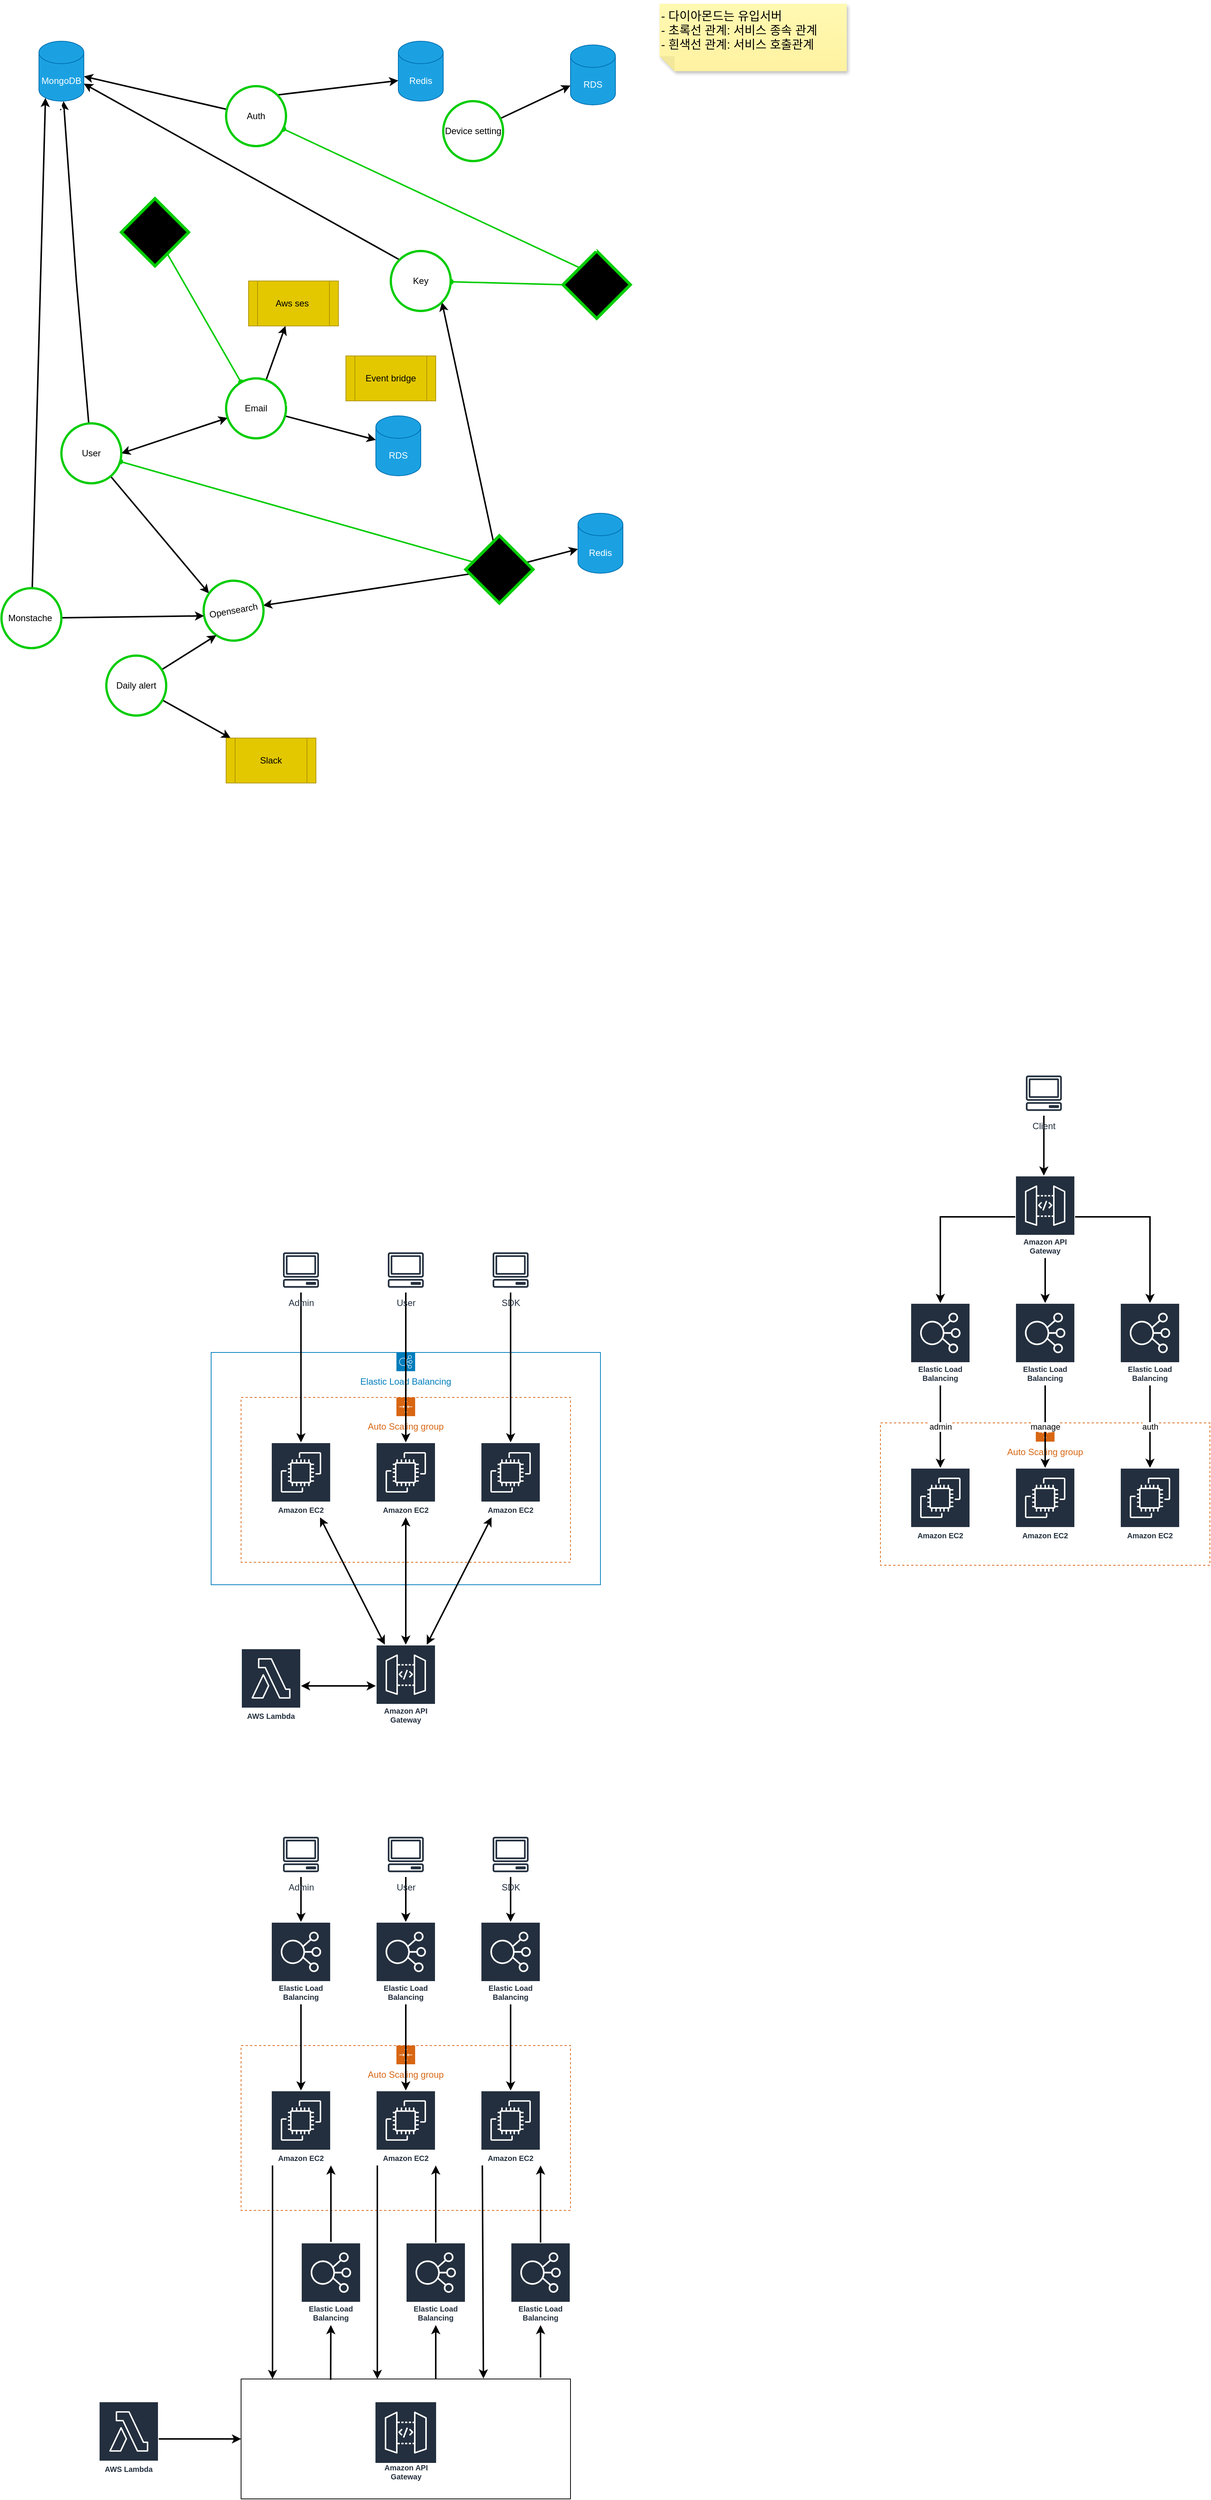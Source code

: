 <mxfile version="16.4.5" type="github">
  <diagram id="fEmHT7kOdsoCuKjdsANc" name="Page-1">
    <mxGraphModel dx="2246" dy="1491" grid="1" gridSize="10" guides="1" tooltips="1" connect="1" arrows="1" fold="1" page="1" pageScale="1" pageWidth="1654" pageHeight="1169" math="0" shadow="0">
      <root>
        <mxCell id="0" />
        <mxCell id="1" parent="0" />
        <mxCell id="HrXDNsSSmPqCC7vMRJJ6-109" value="" style="rounded=0;whiteSpace=wrap;html=1;fillColor=none;" vertex="1" parent="1">
          <mxGeometry x="360" y="3170" width="440" height="160" as="geometry" />
        </mxCell>
        <mxCell id="HrXDNsSSmPqCC7vMRJJ6-56" value="Elastic Load Balancing" style="sketch=0;outlineConnect=0;gradientColor=none;html=1;whiteSpace=wrap;fontSize=12;fontStyle=0;shape=mxgraph.aws4.groupCenter;grIcon=mxgraph.aws4.group_elastic_load_balancing;grStroke=1;strokeColor=#007DBC;fillColor=none;verticalAlign=top;align=center;fontColor=#007DBC;dashed=0;spacingTop=25;" vertex="1" parent="1">
          <mxGeometry x="320" y="1800" width="520" height="310" as="geometry" />
        </mxCell>
        <mxCell id="HrXDNsSSmPqCC7vMRJJ6-16" value="Auto Scaling group" style="points=[[0,0],[0.25,0],[0.5,0],[0.75,0],[1,0],[1,0.25],[1,0.5],[1,0.75],[1,1],[0.75,1],[0.5,1],[0.25,1],[0,1],[0,0.75],[0,0.5],[0,0.25]];outlineConnect=0;gradientColor=none;html=1;whiteSpace=wrap;fontSize=12;fontStyle=0;container=1;pointerEvents=0;collapsible=0;recursiveResize=0;shape=mxgraph.aws4.groupCenter;grIcon=mxgraph.aws4.group_auto_scaling_group;grStroke=1;strokeColor=#D86613;fillColor=none;verticalAlign=top;align=center;fontColor=#D86613;dashed=1;spacingTop=25;" vertex="1" parent="1">
          <mxGeometry x="360" y="1860" width="440" height="220" as="geometry" />
        </mxCell>
        <mxCell id="HrXDNsSSmPqCC7vMRJJ6-15" value="Amazon EC2" style="sketch=0;outlineConnect=0;fontColor=#232F3E;gradientColor=none;strokeColor=#ffffff;fillColor=#232F3E;dashed=0;verticalLabelPosition=middle;verticalAlign=bottom;align=center;html=1;whiteSpace=wrap;fontSize=10;fontStyle=1;spacing=3;shape=mxgraph.aws4.productIcon;prIcon=mxgraph.aws4.ec2;" vertex="1" parent="HrXDNsSSmPqCC7vMRJJ6-16">
          <mxGeometry x="40" y="60" width="80" height="100" as="geometry" />
        </mxCell>
        <mxCell id="HrXDNsSSmPqCC7vMRJJ6-18" value="Amazon EC2" style="sketch=0;outlineConnect=0;fontColor=#232F3E;gradientColor=none;strokeColor=#ffffff;fillColor=#232F3E;dashed=0;verticalLabelPosition=middle;verticalAlign=bottom;align=center;html=1;whiteSpace=wrap;fontSize=10;fontStyle=1;spacing=3;shape=mxgraph.aws4.productIcon;prIcon=mxgraph.aws4.ec2;" vertex="1" parent="HrXDNsSSmPqCC7vMRJJ6-16">
          <mxGeometry x="180" y="60" width="80" height="100" as="geometry" />
        </mxCell>
        <mxCell id="HrXDNsSSmPqCC7vMRJJ6-19" value="Amazon EC2" style="sketch=0;outlineConnect=0;fontColor=#232F3E;gradientColor=none;strokeColor=#ffffff;fillColor=#232F3E;dashed=0;verticalLabelPosition=middle;verticalAlign=bottom;align=center;html=1;whiteSpace=wrap;fontSize=10;fontStyle=1;spacing=3;shape=mxgraph.aws4.productIcon;prIcon=mxgraph.aws4.ec2;" vertex="1" parent="HrXDNsSSmPqCC7vMRJJ6-16">
          <mxGeometry x="320" y="60" width="80" height="100" as="geometry" />
        </mxCell>
        <mxCell id="My-nLLBE2OA9j9z7y-mx-7" value="" style="rounded=0;orthogonalLoop=1;jettySize=auto;html=1;strokeWidth=2;fillColor=#e51400;strokeColor=#00CC00;endArrow=oval;endFill=1;" parent="1" source="My-nLLBE2OA9j9z7y-mx-1" target="My-nLLBE2OA9j9z7y-mx-4" edge="1">
          <mxGeometry relative="1" as="geometry" />
        </mxCell>
        <mxCell id="My-nLLBE2OA9j9z7y-mx-24" style="rounded=0;orthogonalLoop=1;jettySize=auto;html=1;entryX=0.5;entryY=1;entryDx=0;entryDy=0;strokeWidth=2;strokeColor=#FFFFFF;endArrow=classic;endFill=1;" parent="1" source="My-nLLBE2OA9j9z7y-mx-1" target="My-nLLBE2OA9j9z7y-mx-10" edge="1">
          <mxGeometry relative="1" as="geometry" />
        </mxCell>
        <mxCell id="BwwPgPFtUyIt0dPUlxsC-3" style="edgeStyle=none;orthogonalLoop=1;jettySize=auto;html=1;entryX=1;entryY=0;entryDx=0;entryDy=0;startArrow=none;startFill=0;elbow=vertical;strokeWidth=2;endArrow=classic;endFill=1;strokeColor=#FFFFFF;" parent="1" source="My-nLLBE2OA9j9z7y-mx-1" target="My-nLLBE2OA9j9z7y-mx-8" edge="1">
          <mxGeometry relative="1" as="geometry" />
        </mxCell>
        <mxCell id="My-nLLBE2OA9j9z7y-mx-1" value="Admin" style="rhombus;whiteSpace=wrap;html=1;strokeColor=#00CC00;strokeWidth=4;gradientColor=none;fillColor=#000000;aspect=fixed;" parent="1" vertex="1">
          <mxGeometry x="200" y="260" width="90" height="90" as="geometry" />
        </mxCell>
        <mxCell id="My-nLLBE2OA9j9z7y-mx-9" value="" style="rounded=0;orthogonalLoop=1;jettySize=auto;html=1;strokeWidth=2;strokeColor=#00CC00;endArrow=oval;endFill=1;" parent="1" source="My-nLLBE2OA9j9z7y-mx-2" target="My-nLLBE2OA9j9z7y-mx-8" edge="1">
          <mxGeometry relative="1" as="geometry" />
        </mxCell>
        <mxCell id="My-nLLBE2OA9j9z7y-mx-26" style="edgeStyle=none;orthogonalLoop=1;jettySize=auto;html=1;entryX=1;entryY=0;entryDx=0;entryDy=0;startArrow=none;startFill=0;elbow=vertical;strokeWidth=2;" parent="1" source="My-nLLBE2OA9j9z7y-mx-2" target="My-nLLBE2OA9j9z7y-mx-10" edge="1">
          <mxGeometry relative="1" as="geometry" />
        </mxCell>
        <mxCell id="My-nLLBE2OA9j9z7y-mx-27" style="edgeStyle=none;orthogonalLoop=1;jettySize=auto;html=1;entryX=1;entryY=0.5;entryDx=0;entryDy=0;startArrow=none;startFill=0;elbow=vertical;strokeWidth=2;" parent="1" source="My-nLLBE2OA9j9z7y-mx-2" target="My-nLLBE2OA9j9z7y-mx-20" edge="1">
          <mxGeometry relative="1" as="geometry" />
        </mxCell>
        <mxCell id="My-nLLBE2OA9j9z7y-mx-30" value="" style="edgeStyle=none;orthogonalLoop=1;jettySize=auto;html=1;startArrow=none;startFill=0;elbow=vertical;strokeColor=#000000;strokeWidth=2;" parent="1" source="My-nLLBE2OA9j9z7y-mx-2" target="My-nLLBE2OA9j9z7y-mx-29" edge="1">
          <mxGeometry relative="1" as="geometry" />
        </mxCell>
        <mxCell id="RpnBOwdHUaDScRDf1t51-14" style="edgeStyle=none;shape=connector;curved=1;rounded=0;orthogonalLoop=1;jettySize=auto;html=1;entryX=1;entryY=1;entryDx=0;entryDy=0;labelBackgroundColor=default;fontFamily=Helvetica;fontSize=11;fontColor=#000000;endArrow=classic;endFill=1;startSize=14;endSize=6;sourcePerimeterSpacing=8;targetPerimeterSpacing=8;strokeColor=#FFFFFF;strokeWidth=2;exitX=0;exitY=0;exitDx=0;exitDy=0;" parent="1" source="My-nLLBE2OA9j9z7y-mx-2" target="My-nLLBE2OA9j9z7y-mx-4" edge="1">
          <mxGeometry relative="1" as="geometry" />
        </mxCell>
        <mxCell id="My-nLLBE2OA9j9z7y-mx-2" value="Manage" style="rhombus;whiteSpace=wrap;html=1;strokeColor=#00CC00;strokeWidth=4;fillColor=#000000;aspect=fixed;" parent="1" vertex="1">
          <mxGeometry x="660" y="710" width="90" height="90" as="geometry" />
        </mxCell>
        <mxCell id="My-nLLBE2OA9j9z7y-mx-17" value="" style="rounded=0;orthogonalLoop=1;jettySize=auto;html=1;exitX=1;exitY=0.5;exitDx=0;exitDy=0;strokeWidth=2;fillColor=#e51400;strokeColor=#00CC00;endArrow=oval;endFill=1;" parent="1" source="My-nLLBE2OA9j9z7y-mx-3" target="My-nLLBE2OA9j9z7y-mx-10" edge="1">
          <mxGeometry relative="1" as="geometry" />
        </mxCell>
        <mxCell id="My-nLLBE2OA9j9z7y-mx-18" value="" style="rounded=0;orthogonalLoop=1;jettySize=auto;html=1;exitX=1;exitY=1;exitDx=0;exitDy=0;strokeWidth=2;fillColor=#e51400;strokeColor=#00CC00;endArrow=oval;endFill=1;" parent="1" source="My-nLLBE2OA9j9z7y-mx-3" target="My-nLLBE2OA9j9z7y-mx-11" edge="1">
          <mxGeometry relative="1" as="geometry" />
        </mxCell>
        <mxCell id="My-nLLBE2OA9j9z7y-mx-3" value="Auth" style="rhombus;whiteSpace=wrap;html=1;direction=west;rotation=0;strokeColor=#00CC00;strokeWidth=4;fillColor=#000000;" parent="1" vertex="1">
          <mxGeometry x="790" y="330" width="90" height="90" as="geometry" />
        </mxCell>
        <mxCell id="My-nLLBE2OA9j9z7y-mx-6" value="" style="rounded=0;orthogonalLoop=1;jettySize=auto;html=1;strokeWidth=2;" parent="1" source="My-nLLBE2OA9j9z7y-mx-4" target="My-nLLBE2OA9j9z7y-mx-5" edge="1">
          <mxGeometry relative="1" as="geometry" />
        </mxCell>
        <mxCell id="My-nLLBE2OA9j9z7y-mx-25" style="rounded=0;orthogonalLoop=1;jettySize=auto;html=1;entryX=1;entryY=0.5;entryDx=0;entryDy=0;startArrow=classic;startFill=1;strokeWidth=2;" parent="1" source="My-nLLBE2OA9j9z7y-mx-4" target="My-nLLBE2OA9j9z7y-mx-8" edge="1">
          <mxGeometry relative="1" as="geometry" />
        </mxCell>
        <mxCell id="My-nLLBE2OA9j9z7y-mx-39" value="" style="edgeStyle=none;orthogonalLoop=1;jettySize=auto;html=1;startArrow=none;startFill=0;elbow=vertical;strokeWidth=2;" parent="1" source="My-nLLBE2OA9j9z7y-mx-4" target="My-nLLBE2OA9j9z7y-mx-38" edge="1">
          <mxGeometry relative="1" as="geometry" />
        </mxCell>
        <mxCell id="My-nLLBE2OA9j9z7y-mx-4" value="Email" style="ellipse;whiteSpace=wrap;html=1;aspect=fixed;strokeColor=#00CC00;strokeWidth=3;" parent="1" vertex="1">
          <mxGeometry x="340" y="500" width="80" height="80" as="geometry" />
        </mxCell>
        <mxCell id="My-nLLBE2OA9j9z7y-mx-5" value="RDS" style="shape=cylinder3;whiteSpace=wrap;html=1;boundedLbl=1;backgroundOutline=1;size=15;fillColor=#1ba1e2;strokeColor=#006EAF;fontColor=#ffffff;" parent="1" vertex="1">
          <mxGeometry x="540" y="550" width="60" height="80" as="geometry" />
        </mxCell>
        <mxCell id="My-nLLBE2OA9j9z7y-mx-13" value="" style="rounded=0;orthogonalLoop=1;jettySize=auto;html=1;strokeWidth=2;" parent="1" source="My-nLLBE2OA9j9z7y-mx-8" target="My-nLLBE2OA9j9z7y-mx-12" edge="1">
          <mxGeometry relative="1" as="geometry">
            <Array as="points">
              <mxPoint x="140" y="370" />
            </Array>
          </mxGeometry>
        </mxCell>
        <mxCell id="BwwPgPFtUyIt0dPUlxsC-2" style="edgeStyle=none;orthogonalLoop=1;jettySize=auto;html=1;entryX=0;entryY=0;entryDx=0;entryDy=0;startArrow=none;startFill=0;elbow=vertical;strokeWidth=2;" parent="1" source="My-nLLBE2OA9j9z7y-mx-8" target="My-nLLBE2OA9j9z7y-mx-20" edge="1">
          <mxGeometry relative="1" as="geometry">
            <Array as="points" />
          </mxGeometry>
        </mxCell>
        <mxCell id="My-nLLBE2OA9j9z7y-mx-8" value="User" style="ellipse;whiteSpace=wrap;html=1;aspect=fixed;strokeColor=#00CC00;strokeWidth=3;" parent="1" vertex="1">
          <mxGeometry x="120" y="560" width="80" height="80" as="geometry" />
        </mxCell>
        <mxCell id="My-nLLBE2OA9j9z7y-mx-19" value="" style="rounded=0;orthogonalLoop=1;jettySize=auto;html=1;exitX=0;exitY=1;exitDx=0;exitDy=0;strokeWidth=2;" parent="1" source="My-nLLBE2OA9j9z7y-mx-10" target="My-nLLBE2OA9j9z7y-mx-12" edge="1">
          <mxGeometry relative="1" as="geometry" />
        </mxCell>
        <mxCell id="My-nLLBE2OA9j9z7y-mx-10" value="Key" style="ellipse;whiteSpace=wrap;html=1;aspect=fixed;direction=south;strokeColor=#00CC00;strokeWidth=3;" parent="1" vertex="1">
          <mxGeometry x="560" y="330" width="80" height="80" as="geometry" />
        </mxCell>
        <mxCell id="My-nLLBE2OA9j9z7y-mx-15" value="" style="rounded=0;orthogonalLoop=1;jettySize=auto;html=1;strokeWidth=2;" parent="1" source="My-nLLBE2OA9j9z7y-mx-11" target="My-nLLBE2OA9j9z7y-mx-12" edge="1">
          <mxGeometry relative="1" as="geometry" />
        </mxCell>
        <mxCell id="My-nLLBE2OA9j9z7y-mx-49" value="" style="edgeStyle=none;orthogonalLoop=1;jettySize=auto;html=1;startArrow=none;startFill=0;elbow=vertical;strokeWidth=2;exitX=0.5;exitY=1;exitDx=0;exitDy=0;fillColor=#cdeb8b;strokeColor=#FFFFFF;endArrow=classic;endFill=1;" parent="1" source="My-nLLBE2OA9j9z7y-mx-3" target="My-nLLBE2OA9j9z7y-mx-48" edge="1">
          <mxGeometry relative="1" as="geometry" />
        </mxCell>
        <mxCell id="RpnBOwdHUaDScRDf1t51-8" value="" style="edgeStyle=none;curved=1;rounded=0;orthogonalLoop=1;jettySize=auto;html=1;fontColor=#000000;endArrow=classic;startSize=14;endSize=6;sourcePerimeterSpacing=8;targetPerimeterSpacing=8;strokeWidth=2;entryX=0;entryY=0;entryDx=0;entryDy=52.5;entryPerimeter=0;endFill=1;exitX=1;exitY=0;exitDx=0;exitDy=0;" parent="1" source="My-nLLBE2OA9j9z7y-mx-11" target="My-nLLBE2OA9j9z7y-mx-28" edge="1">
          <mxGeometry relative="1" as="geometry">
            <mxPoint x="480" y="140" as="sourcePoint" />
          </mxGeometry>
        </mxCell>
        <mxCell id="My-nLLBE2OA9j9z7y-mx-11" value="Auth" style="ellipse;whiteSpace=wrap;html=1;aspect=fixed;strokeColor=#00CC00;strokeWidth=3;" parent="1" vertex="1">
          <mxGeometry x="340" y="110" width="80" height="80" as="geometry" />
        </mxCell>
        <mxCell id="My-nLLBE2OA9j9z7y-mx-42" value="" style="edgeStyle=none;orthogonalLoop=1;jettySize=auto;html=1;startArrow=none;startFill=0;elbow=vertical;strokeWidth=2;fillColor=#1ba1e2;strokeColor=#FFFFFF;" parent="1" source="My-nLLBE2OA9j9z7y-mx-41" target="My-nLLBE2OA9j9z7y-mx-12" edge="1">
          <mxGeometry relative="1" as="geometry" />
        </mxCell>
        <mxCell id="My-nLLBE2OA9j9z7y-mx-12" value="MongoDB" style="shape=cylinder3;whiteSpace=wrap;html=1;boundedLbl=1;backgroundOutline=1;size=15;fillColor=#1ba1e2;strokeColor=#006EAF;fontColor=#ffffff;" parent="1" vertex="1">
          <mxGeometry x="90" y="50" width="60" height="80" as="geometry" />
        </mxCell>
        <mxCell id="My-nLLBE2OA9j9z7y-mx-20" value="Opensearch" style="ellipse;whiteSpace=wrap;html=1;aspect=fixed;rotation=-10;strokeColor=#00CC00;strokeWidth=3;" parent="1" vertex="1">
          <mxGeometry x="310" y="770" width="80" height="80" as="geometry" />
        </mxCell>
        <mxCell id="My-nLLBE2OA9j9z7y-mx-28" value="Redis" style="shape=cylinder3;whiteSpace=wrap;html=1;boundedLbl=1;backgroundOutline=1;size=15;direction=east;fillColor=#1ba1e2;strokeColor=#006EAF;fontColor=#ffffff;" parent="1" vertex="1">
          <mxGeometry x="570" y="50" width="60" height="80" as="geometry" />
        </mxCell>
        <mxCell id="My-nLLBE2OA9j9z7y-mx-29" value="Redis" style="shape=cylinder3;whiteSpace=wrap;html=1;boundedLbl=1;backgroundOutline=1;size=15;fillColor=#1ba1e2;strokeColor=#006EAF;fontColor=#ffffff;" parent="1" vertex="1">
          <mxGeometry x="810" y="680" width="60" height="80" as="geometry" />
        </mxCell>
        <mxCell id="My-nLLBE2OA9j9z7y-mx-38" value="Aws ses&amp;nbsp;" style="shape=process;whiteSpace=wrap;html=1;backgroundOutline=1;fillColor=#e3c800;fontColor=#000000;strokeColor=#B09500;" parent="1" vertex="1">
          <mxGeometry x="370" y="370" width="120" height="60" as="geometry" />
        </mxCell>
        <mxCell id="My-nLLBE2OA9j9z7y-mx-43" value="" style="edgeStyle=none;orthogonalLoop=1;jettySize=auto;html=1;startArrow=none;startFill=0;elbow=vertical;entryX=0;entryY=0.5;entryDx=0;entryDy=0;endSize=6;strokeWidth=2;fillColor=#1ba1e2;strokeColor=#FFFFFF;" parent="1" source="My-nLLBE2OA9j9z7y-mx-41" target="My-nLLBE2OA9j9z7y-mx-20" edge="1">
          <mxGeometry relative="1" as="geometry" />
        </mxCell>
        <mxCell id="HrXDNsSSmPqCC7vMRJJ6-1" style="rounded=0;orthogonalLoop=1;jettySize=auto;html=1;strokeWidth=2;entryX=0.145;entryY=1;entryDx=0;entryDy=-4.35;entryPerimeter=0;strokeColor=default;" edge="1" parent="1" source="My-nLLBE2OA9j9z7y-mx-41" target="My-nLLBE2OA9j9z7y-mx-12">
          <mxGeometry relative="1" as="geometry">
            <mxPoint x="60" y="290" as="targetPoint" />
          </mxGeometry>
        </mxCell>
        <mxCell id="HrXDNsSSmPqCC7vMRJJ6-2" value="" style="edgeStyle=none;rounded=0;orthogonalLoop=1;jettySize=auto;html=1;strokeColor=default;strokeWidth=2;entryX=0;entryY=0.5;entryDx=0;entryDy=0;" edge="1" parent="1" source="My-nLLBE2OA9j9z7y-mx-41" target="My-nLLBE2OA9j9z7y-mx-20">
          <mxGeometry relative="1" as="geometry" />
        </mxCell>
        <mxCell id="My-nLLBE2OA9j9z7y-mx-41" value="Monstache&amp;nbsp;" style="ellipse;whiteSpace=wrap;html=1;aspect=fixed;strokeWidth=3;strokeColor=#00CC00;" parent="1" vertex="1">
          <mxGeometry x="40" y="780" width="80" height="80" as="geometry" />
        </mxCell>
        <mxCell id="My-nLLBE2OA9j9z7y-mx-45" style="edgeStyle=none;orthogonalLoop=1;jettySize=auto;html=1;entryX=0;entryY=1;entryDx=0;entryDy=0;startArrow=none;startFill=0;elbow=vertical;strokeWidth=2;" parent="1" source="My-nLLBE2OA9j9z7y-mx-44" target="My-nLLBE2OA9j9z7y-mx-20" edge="1">
          <mxGeometry relative="1" as="geometry" />
        </mxCell>
        <mxCell id="My-nLLBE2OA9j9z7y-mx-47" value="" style="edgeStyle=none;orthogonalLoop=1;jettySize=auto;html=1;startArrow=none;startFill=0;elbow=vertical;strokeWidth=2;" parent="1" source="My-nLLBE2OA9j9z7y-mx-44" target="My-nLLBE2OA9j9z7y-mx-46" edge="1">
          <mxGeometry relative="1" as="geometry" />
        </mxCell>
        <mxCell id="My-nLLBE2OA9j9z7y-mx-44" value="Daily alert" style="ellipse;whiteSpace=wrap;html=1;aspect=fixed;strokeColor=#00CC00;strokeWidth=3;" parent="1" vertex="1">
          <mxGeometry x="180" y="870" width="80" height="80" as="geometry" />
        </mxCell>
        <mxCell id="My-nLLBE2OA9j9z7y-mx-46" value="Slack" style="shape=process;whiteSpace=wrap;html=1;backgroundOutline=1;fillColor=#e3c800;fontColor=#000000;strokeColor=#B09500;" parent="1" vertex="1">
          <mxGeometry x="340" y="980" width="120" height="60" as="geometry" />
        </mxCell>
        <mxCell id="My-nLLBE2OA9j9z7y-mx-51" value="" style="edgeStyle=none;orthogonalLoop=1;jettySize=auto;html=1;startArrow=none;startFill=0;elbow=vertical;strokeWidth=2;" parent="1" source="My-nLLBE2OA9j9z7y-mx-48" target="My-nLLBE2OA9j9z7y-mx-50" edge="1">
          <mxGeometry relative="1" as="geometry" />
        </mxCell>
        <mxCell id="My-nLLBE2OA9j9z7y-mx-48" value="Device setting" style="ellipse;whiteSpace=wrap;html=1;aspect=fixed;strokeColor=#00CC00;strokeWidth=3;" parent="1" vertex="1">
          <mxGeometry x="630" y="130" width="80" height="80" as="geometry" />
        </mxCell>
        <mxCell id="My-nLLBE2OA9j9z7y-mx-50" value="RDS" style="shape=cylinder3;whiteSpace=wrap;html=1;boundedLbl=1;backgroundOutline=1;size=15;fillColor=#1ba1e2;strokeColor=#006EAF;fontColor=#ffffff;" parent="1" vertex="1">
          <mxGeometry x="800" y="55" width="60" height="80" as="geometry" />
        </mxCell>
        <mxCell id="RpnBOwdHUaDScRDf1t51-12" value="" style="edgeStyle=none;curved=1;rounded=0;orthogonalLoop=1;jettySize=auto;html=1;fontColor=#000000;endArrow=classic;endFill=1;startSize=14;endSize=6;sourcePerimeterSpacing=8;targetPerimeterSpacing=8;strokeColor=#FFFFFF;strokeWidth=2;exitX=0;exitY=0.5;exitDx=0;exitDy=0;exitPerimeter=0;" parent="1" source="RpnBOwdHUaDScRDf1t51-10" edge="1">
          <mxGeometry relative="1" as="geometry">
            <mxPoint x="420" y="536" as="targetPoint" />
          </mxGeometry>
        </mxCell>
        <mxCell id="RpnBOwdHUaDScRDf1t51-10" value="Event bridge" style="shape=process;whiteSpace=wrap;html=1;backgroundOutline=1;fillColor=#e3c800;strokeColor=#B09500;fontColor=#000000;" parent="1" vertex="1">
          <mxGeometry x="500" y="470" width="120" height="60" as="geometry" />
        </mxCell>
        <mxCell id="RpnBOwdHUaDScRDf1t51-16" value="- 다이아몬드는 유입서버&lt;br&gt;- 초록선 관계: 서비스 종속 관계&lt;br&gt;- 흰색선 관계: 서비스 호출관계" style="shape=note;whiteSpace=wrap;html=1;backgroundOutline=1;fontColor=#000000;darkOpacity=0.05;fillColor=#FFF9B2;strokeColor=none;fillStyle=solid;direction=west;gradientDirection=north;gradientColor=#FFF2A1;shadow=1;size=20;pointerEvents=1;hachureGap=4;fontFamily=Helvetica;fontSize=16;align=left;verticalAlign=top;" parent="1" vertex="1">
          <mxGeometry x="919" width="250" height="90" as="geometry" />
        </mxCell>
        <mxCell id="HrXDNsSSmPqCC7vMRJJ6-46" value="" style="rounded=0;orthogonalLoop=1;jettySize=auto;html=1;strokeColor=#000000;strokeWidth=2;" edge="1" parent="1" source="HrXDNsSSmPqCC7vMRJJ6-5" target="HrXDNsSSmPqCC7vMRJJ6-18">
          <mxGeometry relative="1" as="geometry">
            <mxPoint x="580" y="1720" as="targetPoint" />
          </mxGeometry>
        </mxCell>
        <mxCell id="HrXDNsSSmPqCC7vMRJJ6-24" value="Auto Scaling group" style="points=[[0,0],[0.25,0],[0.5,0],[0.75,0],[1,0],[1,0.25],[1,0.5],[1,0.75],[1,1],[0.75,1],[0.5,1],[0.25,1],[0,1],[0,0.75],[0,0.5],[0,0.25]];outlineConnect=0;gradientColor=none;html=1;whiteSpace=wrap;fontSize=12;fontStyle=0;container=1;pointerEvents=0;collapsible=0;recursiveResize=0;shape=mxgraph.aws4.groupCenter;grIcon=mxgraph.aws4.group_auto_scaling_group;grStroke=1;strokeColor=#D86613;fillColor=none;verticalAlign=top;align=center;fontColor=#D86613;dashed=1;spacingTop=25;" vertex="1" parent="1">
          <mxGeometry x="1214" y="1894" width="440" height="190" as="geometry" />
        </mxCell>
        <mxCell id="HrXDNsSSmPqCC7vMRJJ6-25" value="Amazon EC2" style="sketch=0;outlineConnect=0;fontColor=#232F3E;gradientColor=none;strokeColor=#ffffff;fillColor=#232F3E;dashed=0;verticalLabelPosition=middle;verticalAlign=bottom;align=center;html=1;whiteSpace=wrap;fontSize=10;fontStyle=1;spacing=3;shape=mxgraph.aws4.productIcon;prIcon=mxgraph.aws4.ec2;" vertex="1" parent="HrXDNsSSmPqCC7vMRJJ6-24">
          <mxGeometry x="40" y="60" width="80" height="100" as="geometry" />
        </mxCell>
        <mxCell id="HrXDNsSSmPqCC7vMRJJ6-26" value="Amazon EC2" style="sketch=0;outlineConnect=0;fontColor=#232F3E;gradientColor=none;strokeColor=#ffffff;fillColor=#232F3E;dashed=0;verticalLabelPosition=middle;verticalAlign=bottom;align=center;html=1;whiteSpace=wrap;fontSize=10;fontStyle=1;spacing=3;shape=mxgraph.aws4.productIcon;prIcon=mxgraph.aws4.ec2;" vertex="1" parent="HrXDNsSSmPqCC7vMRJJ6-24">
          <mxGeometry x="180" y="60" width="80" height="100" as="geometry" />
        </mxCell>
        <mxCell id="HrXDNsSSmPqCC7vMRJJ6-27" value="Amazon EC2" style="sketch=0;outlineConnect=0;fontColor=#232F3E;gradientColor=none;strokeColor=#ffffff;fillColor=#232F3E;dashed=0;verticalLabelPosition=middle;verticalAlign=bottom;align=center;html=1;whiteSpace=wrap;fontSize=10;fontStyle=1;spacing=3;shape=mxgraph.aws4.productIcon;prIcon=mxgraph.aws4.ec2;" vertex="1" parent="HrXDNsSSmPqCC7vMRJJ6-24">
          <mxGeometry x="320" y="60" width="80" height="100" as="geometry" />
        </mxCell>
        <mxCell id="HrXDNsSSmPqCC7vMRJJ6-28" value="" style="edgeStyle=none;rounded=0;orthogonalLoop=1;jettySize=auto;html=1;strokeColor=#000000;strokeWidth=2;" edge="1" parent="1" source="HrXDNsSSmPqCC7vMRJJ6-29">
          <mxGeometry relative="1" as="geometry">
            <mxPoint x="1432.25" y="1564" as="targetPoint" />
          </mxGeometry>
        </mxCell>
        <mxCell id="HrXDNsSSmPqCC7vMRJJ6-29" value="Client" style="sketch=0;outlineConnect=0;fontColor=#232F3E;gradientColor=none;strokeColor=#232F3E;fillColor=#ffffff;dashed=0;verticalLabelPosition=bottom;verticalAlign=top;align=center;html=1;fontSize=12;fontStyle=0;aspect=fixed;shape=mxgraph.aws4.resourceIcon;resIcon=mxgraph.aws4.client;" vertex="1" parent="1">
          <mxGeometry x="1402.25" y="1424" width="60" height="60" as="geometry" />
        </mxCell>
        <mxCell id="HrXDNsSSmPqCC7vMRJJ6-30" value="" style="edgeStyle=none;rounded=0;orthogonalLoop=1;jettySize=auto;html=1;strokeColor=#000000;strokeWidth=2;" edge="1" parent="1" source="HrXDNsSSmPqCC7vMRJJ6-33" target="HrXDNsSSmPqCC7vMRJJ6-39">
          <mxGeometry relative="1" as="geometry" />
        </mxCell>
        <mxCell id="HrXDNsSSmPqCC7vMRJJ6-31" style="edgeStyle=orthogonalEdgeStyle;rounded=0;orthogonalLoop=1;jettySize=auto;html=1;strokeColor=#000000;strokeWidth=2;" edge="1" parent="1" source="HrXDNsSSmPqCC7vMRJJ6-33" target="HrXDNsSSmPqCC7vMRJJ6-37">
          <mxGeometry relative="1" as="geometry" />
        </mxCell>
        <mxCell id="HrXDNsSSmPqCC7vMRJJ6-32" style="edgeStyle=orthogonalEdgeStyle;rounded=0;orthogonalLoop=1;jettySize=auto;html=1;strokeColor=#000000;strokeWidth=2;" edge="1" parent="1" source="HrXDNsSSmPqCC7vMRJJ6-33" target="HrXDNsSSmPqCC7vMRJJ6-35">
          <mxGeometry relative="1" as="geometry" />
        </mxCell>
        <mxCell id="HrXDNsSSmPqCC7vMRJJ6-33" value="Amazon API Gateway" style="sketch=0;outlineConnect=0;fontColor=#232F3E;gradientColor=none;strokeColor=#ffffff;fillColor=#232F3E;dashed=0;verticalLabelPosition=middle;verticalAlign=bottom;align=center;html=1;whiteSpace=wrap;fontSize=10;fontStyle=1;spacing=3;shape=mxgraph.aws4.productIcon;prIcon=mxgraph.aws4.api_gateway;" vertex="1" parent="1">
          <mxGeometry x="1394" y="1564" width="80" height="110" as="geometry" />
        </mxCell>
        <mxCell id="HrXDNsSSmPqCC7vMRJJ6-34" value="admin" style="edgeStyle=orthogonalEdgeStyle;rounded=0;orthogonalLoop=1;jettySize=auto;html=1;strokeColor=#000000;strokeWidth=2;" edge="1" parent="1" source="HrXDNsSSmPqCC7vMRJJ6-35" target="HrXDNsSSmPqCC7vMRJJ6-25">
          <mxGeometry relative="1" as="geometry" />
        </mxCell>
        <mxCell id="HrXDNsSSmPqCC7vMRJJ6-35" value="Elastic Load Balancing" style="sketch=0;outlineConnect=0;fontColor=#232F3E;gradientColor=none;strokeColor=#ffffff;fillColor=#232F3E;dashed=0;verticalLabelPosition=middle;verticalAlign=bottom;align=center;html=1;whiteSpace=wrap;fontSize=10;fontStyle=1;spacing=3;shape=mxgraph.aws4.productIcon;prIcon=mxgraph.aws4.elastic_load_balancing;" vertex="1" parent="1">
          <mxGeometry x="1254" y="1734" width="80" height="110" as="geometry" />
        </mxCell>
        <mxCell id="HrXDNsSSmPqCC7vMRJJ6-36" value="auth" style="edgeStyle=orthogonalEdgeStyle;rounded=0;orthogonalLoop=1;jettySize=auto;html=1;strokeColor=#000000;strokeWidth=2;" edge="1" parent="1" source="HrXDNsSSmPqCC7vMRJJ6-37" target="HrXDNsSSmPqCC7vMRJJ6-27">
          <mxGeometry relative="1" as="geometry" />
        </mxCell>
        <mxCell id="HrXDNsSSmPqCC7vMRJJ6-37" value="Elastic Load Balancing" style="sketch=0;outlineConnect=0;fontColor=#232F3E;gradientColor=none;strokeColor=#ffffff;fillColor=#232F3E;dashed=0;verticalLabelPosition=middle;verticalAlign=bottom;align=center;html=1;whiteSpace=wrap;fontSize=10;fontStyle=1;spacing=3;shape=mxgraph.aws4.productIcon;prIcon=mxgraph.aws4.elastic_load_balancing;" vertex="1" parent="1">
          <mxGeometry x="1534" y="1734" width="80" height="110" as="geometry" />
        </mxCell>
        <mxCell id="HrXDNsSSmPqCC7vMRJJ6-38" value="manage" style="edgeStyle=orthogonalEdgeStyle;rounded=0;orthogonalLoop=1;jettySize=auto;html=1;strokeColor=#000000;strokeWidth=2;" edge="1" parent="1" source="HrXDNsSSmPqCC7vMRJJ6-39" target="HrXDNsSSmPqCC7vMRJJ6-26">
          <mxGeometry relative="1" as="geometry" />
        </mxCell>
        <mxCell id="HrXDNsSSmPqCC7vMRJJ6-39" value="Elastic Load Balancing" style="sketch=0;outlineConnect=0;fontColor=#232F3E;gradientColor=none;strokeColor=#ffffff;fillColor=#232F3E;dashed=0;verticalLabelPosition=middle;verticalAlign=bottom;align=center;html=1;whiteSpace=wrap;fontSize=10;fontStyle=1;spacing=3;shape=mxgraph.aws4.productIcon;prIcon=mxgraph.aws4.elastic_load_balancing;" vertex="1" parent="1">
          <mxGeometry x="1394" y="1734" width="80" height="110" as="geometry" />
        </mxCell>
        <mxCell id="HrXDNsSSmPqCC7vMRJJ6-59" style="edgeStyle=none;rounded=0;orthogonalLoop=1;jettySize=auto;html=1;startArrow=none;startFill=0;strokeColor=#000000;strokeWidth=2;" edge="1" parent="1" source="HrXDNsSSmPqCC7vMRJJ6-43" target="HrXDNsSSmPqCC7vMRJJ6-15">
          <mxGeometry relative="1" as="geometry" />
        </mxCell>
        <mxCell id="HrXDNsSSmPqCC7vMRJJ6-58" style="rounded=0;orthogonalLoop=1;jettySize=auto;html=1;startArrow=none;startFill=0;strokeColor=#000000;strokeWidth=2;" edge="1" parent="1" source="HrXDNsSSmPqCC7vMRJJ6-44" target="HrXDNsSSmPqCC7vMRJJ6-19">
          <mxGeometry relative="1" as="geometry">
            <mxPoint x="720" y="1760" as="targetPoint" />
          </mxGeometry>
        </mxCell>
        <mxCell id="HrXDNsSSmPqCC7vMRJJ6-48" value="Amazon API Gateway" style="sketch=0;outlineConnect=0;fontColor=#232F3E;gradientColor=none;strokeColor=#ffffff;fillColor=#232F3E;dashed=0;verticalLabelPosition=middle;verticalAlign=bottom;align=center;html=1;whiteSpace=wrap;fontSize=10;fontStyle=1;spacing=3;shape=mxgraph.aws4.productIcon;prIcon=mxgraph.aws4.api_gateway;" vertex="1" parent="1">
          <mxGeometry x="540" y="2190" width="80" height="110" as="geometry" />
        </mxCell>
        <mxCell id="HrXDNsSSmPqCC7vMRJJ6-93" value="" style="edgeStyle=none;rounded=0;orthogonalLoop=1;jettySize=auto;html=1;startArrow=classic;startFill=1;strokeColor=#000000;strokeWidth=2;" edge="1" parent="1" source="HrXDNsSSmPqCC7vMRJJ6-49" target="HrXDNsSSmPqCC7vMRJJ6-48">
          <mxGeometry relative="1" as="geometry" />
        </mxCell>
        <mxCell id="HrXDNsSSmPqCC7vMRJJ6-49" value="AWS Lambda" style="sketch=0;outlineConnect=0;fontColor=#232F3E;gradientColor=none;strokeColor=#ffffff;fillColor=#232F3E;dashed=0;verticalLabelPosition=middle;verticalAlign=bottom;align=center;html=1;whiteSpace=wrap;fontSize=10;fontStyle=1;spacing=3;shape=mxgraph.aws4.productIcon;prIcon=mxgraph.aws4.lambda;" vertex="1" parent="1">
          <mxGeometry x="360" y="2195" width="80" height="100" as="geometry" />
        </mxCell>
        <mxCell id="HrXDNsSSmPqCC7vMRJJ6-60" style="edgeStyle=none;rounded=0;orthogonalLoop=1;jettySize=auto;html=1;startArrow=classic;startFill=1;strokeColor=#000000;strokeWidth=2;" edge="1" parent="1" source="HrXDNsSSmPqCC7vMRJJ6-15" target="HrXDNsSSmPqCC7vMRJJ6-48">
          <mxGeometry relative="1" as="geometry" />
        </mxCell>
        <mxCell id="HrXDNsSSmPqCC7vMRJJ6-61" style="edgeStyle=none;rounded=0;orthogonalLoop=1;jettySize=auto;html=1;startArrow=classic;startFill=1;strokeColor=#000000;strokeWidth=2;" edge="1" parent="1" source="HrXDNsSSmPqCC7vMRJJ6-18" target="HrXDNsSSmPqCC7vMRJJ6-48">
          <mxGeometry relative="1" as="geometry" />
        </mxCell>
        <mxCell id="HrXDNsSSmPqCC7vMRJJ6-62" style="edgeStyle=none;rounded=0;orthogonalLoop=1;jettySize=auto;html=1;startArrow=classic;startFill=1;strokeColor=#000000;strokeWidth=2;" edge="1" parent="1" source="HrXDNsSSmPqCC7vMRJJ6-19" target="HrXDNsSSmPqCC7vMRJJ6-48">
          <mxGeometry relative="1" as="geometry" />
        </mxCell>
        <mxCell id="HrXDNsSSmPqCC7vMRJJ6-64" value="Auto Scaling group" style="points=[[0,0],[0.25,0],[0.5,0],[0.75,0],[1,0],[1,0.25],[1,0.5],[1,0.75],[1,1],[0.75,1],[0.5,1],[0.25,1],[0,1],[0,0.75],[0,0.5],[0,0.25]];outlineConnect=0;gradientColor=none;html=1;whiteSpace=wrap;fontSize=12;fontStyle=0;container=1;pointerEvents=0;collapsible=0;recursiveResize=0;shape=mxgraph.aws4.groupCenter;grIcon=mxgraph.aws4.group_auto_scaling_group;grStroke=1;strokeColor=#D86613;fillColor=none;verticalAlign=top;align=center;fontColor=#D86613;dashed=1;spacingTop=25;" vertex="1" parent="1">
          <mxGeometry x="360" y="2725" width="440" height="220" as="geometry" />
        </mxCell>
        <mxCell id="HrXDNsSSmPqCC7vMRJJ6-65" value="Amazon EC2" style="sketch=0;outlineConnect=0;fontColor=#232F3E;gradientColor=none;strokeColor=#ffffff;fillColor=#232F3E;dashed=0;verticalLabelPosition=middle;verticalAlign=bottom;align=center;html=1;whiteSpace=wrap;fontSize=10;fontStyle=1;spacing=3;shape=mxgraph.aws4.productIcon;prIcon=mxgraph.aws4.ec2;" vertex="1" parent="HrXDNsSSmPqCC7vMRJJ6-64">
          <mxGeometry x="40" y="60" width="80" height="100" as="geometry" />
        </mxCell>
        <mxCell id="HrXDNsSSmPqCC7vMRJJ6-66" value="Amazon EC2" style="sketch=0;outlineConnect=0;fontColor=#232F3E;gradientColor=none;strokeColor=#ffffff;fillColor=#232F3E;dashed=0;verticalLabelPosition=middle;verticalAlign=bottom;align=center;html=1;whiteSpace=wrap;fontSize=10;fontStyle=1;spacing=3;shape=mxgraph.aws4.productIcon;prIcon=mxgraph.aws4.ec2;" vertex="1" parent="HrXDNsSSmPqCC7vMRJJ6-64">
          <mxGeometry x="180" y="60" width="80" height="100" as="geometry" />
        </mxCell>
        <mxCell id="HrXDNsSSmPqCC7vMRJJ6-67" value="Amazon EC2" style="sketch=0;outlineConnect=0;fontColor=#232F3E;gradientColor=none;strokeColor=#ffffff;fillColor=#232F3E;dashed=0;verticalLabelPosition=middle;verticalAlign=bottom;align=center;html=1;whiteSpace=wrap;fontSize=10;fontStyle=1;spacing=3;shape=mxgraph.aws4.productIcon;prIcon=mxgraph.aws4.ec2;" vertex="1" parent="HrXDNsSSmPqCC7vMRJJ6-64">
          <mxGeometry x="320" y="60" width="80" height="100" as="geometry" />
        </mxCell>
        <mxCell id="HrXDNsSSmPqCC7vMRJJ6-83" value="" style="edgeStyle=none;rounded=0;orthogonalLoop=1;jettySize=auto;html=1;startArrow=none;startFill=0;strokeColor=#000000;strokeWidth=2;" edge="1" parent="1" source="HrXDNsSSmPqCC7vMRJJ6-69" target="HrXDNsSSmPqCC7vMRJJ6-79">
          <mxGeometry relative="1" as="geometry" />
        </mxCell>
        <mxCell id="HrXDNsSSmPqCC7vMRJJ6-69" value="User" style="sketch=0;outlineConnect=0;fontColor=#232F3E;gradientColor=none;strokeColor=#232F3E;fillColor=#ffffff;dashed=0;verticalLabelPosition=bottom;verticalAlign=top;align=center;html=1;fontSize=12;fontStyle=0;aspect=fixed;shape=mxgraph.aws4.resourceIcon;resIcon=mxgraph.aws4.client;" vertex="1" parent="1">
          <mxGeometry x="550" y="2440" width="60" height="60" as="geometry" />
        </mxCell>
        <mxCell id="HrXDNsSSmPqCC7vMRJJ6-82" value="" style="edgeStyle=none;rounded=0;orthogonalLoop=1;jettySize=auto;html=1;startArrow=none;startFill=0;strokeColor=#000000;strokeWidth=2;" edge="1" parent="1" source="HrXDNsSSmPqCC7vMRJJ6-71" target="HrXDNsSSmPqCC7vMRJJ6-81">
          <mxGeometry relative="1" as="geometry" />
        </mxCell>
        <mxCell id="HrXDNsSSmPqCC7vMRJJ6-71" value="Admin" style="sketch=0;outlineConnect=0;fontColor=#232F3E;gradientColor=none;strokeColor=#232F3E;fillColor=#ffffff;dashed=0;verticalLabelPosition=bottom;verticalAlign=top;align=center;html=1;fontSize=12;fontStyle=0;aspect=fixed;shape=mxgraph.aws4.resourceIcon;resIcon=mxgraph.aws4.client;" vertex="1" parent="1">
          <mxGeometry x="410" y="2440" width="60" height="60" as="geometry" />
        </mxCell>
        <mxCell id="HrXDNsSSmPqCC7vMRJJ6-84" value="" style="edgeStyle=none;rounded=0;orthogonalLoop=1;jettySize=auto;html=1;startArrow=none;startFill=0;strokeColor=#000000;strokeWidth=2;" edge="1" parent="1" source="HrXDNsSSmPqCC7vMRJJ6-73" target="HrXDNsSSmPqCC7vMRJJ6-80">
          <mxGeometry relative="1" as="geometry" />
        </mxCell>
        <mxCell id="HrXDNsSSmPqCC7vMRJJ6-73" value="SDK" style="sketch=0;outlineConnect=0;fontColor=#232F3E;gradientColor=none;strokeColor=#232F3E;fillColor=#ffffff;dashed=0;verticalLabelPosition=bottom;verticalAlign=top;align=center;html=1;fontSize=12;fontStyle=0;aspect=fixed;shape=mxgraph.aws4.resourceIcon;resIcon=mxgraph.aws4.client;" vertex="1" parent="1">
          <mxGeometry x="690" y="2440" width="60" height="60" as="geometry" />
        </mxCell>
        <mxCell id="HrXDNsSSmPqCC7vMRJJ6-74" value="Amazon API Gateway" style="sketch=0;outlineConnect=0;fontColor=#232F3E;gradientColor=none;strokeColor=#ffffff;fillColor=#232F3E;dashed=0;verticalLabelPosition=middle;verticalAlign=bottom;align=center;html=1;whiteSpace=wrap;fontSize=10;fontStyle=1;spacing=3;shape=mxgraph.aws4.productIcon;prIcon=mxgraph.aws4.api_gateway;" vertex="1" parent="1">
          <mxGeometry x="538.5" y="3200" width="83" height="110" as="geometry" />
        </mxCell>
        <mxCell id="HrXDNsSSmPqCC7vMRJJ6-116" value="" style="edgeStyle=none;rounded=0;orthogonalLoop=1;jettySize=auto;html=1;strokeWidth=2;" edge="1" parent="1" source="HrXDNsSSmPqCC7vMRJJ6-75" target="HrXDNsSSmPqCC7vMRJJ6-109">
          <mxGeometry relative="1" as="geometry" />
        </mxCell>
        <mxCell id="HrXDNsSSmPqCC7vMRJJ6-75" value="AWS Lambda" style="sketch=0;outlineConnect=0;fontColor=#232F3E;gradientColor=none;strokeColor=#ffffff;fillColor=#232F3E;dashed=0;verticalLabelPosition=middle;verticalAlign=bottom;align=center;html=1;whiteSpace=wrap;fontSize=10;fontStyle=1;spacing=3;shape=mxgraph.aws4.productIcon;prIcon=mxgraph.aws4.lambda;" vertex="1" parent="1">
          <mxGeometry x="170" y="3200" width="80" height="100" as="geometry" />
        </mxCell>
        <mxCell id="HrXDNsSSmPqCC7vMRJJ6-86" value="" style="edgeStyle=none;rounded=0;orthogonalLoop=1;jettySize=auto;html=1;startArrow=none;startFill=0;strokeColor=#000000;strokeWidth=2;" edge="1" parent="1" source="HrXDNsSSmPqCC7vMRJJ6-79" target="HrXDNsSSmPqCC7vMRJJ6-66">
          <mxGeometry relative="1" as="geometry" />
        </mxCell>
        <mxCell id="HrXDNsSSmPqCC7vMRJJ6-79" value="Elastic Load Balancing" style="sketch=0;outlineConnect=0;fontColor=#232F3E;gradientColor=none;strokeColor=#ffffff;fillColor=#232F3E;dashed=0;verticalLabelPosition=middle;verticalAlign=bottom;align=center;html=1;whiteSpace=wrap;fontSize=10;fontStyle=1;spacing=3;shape=mxgraph.aws4.productIcon;prIcon=mxgraph.aws4.elastic_load_balancing;" vertex="1" parent="1">
          <mxGeometry x="540" y="2560" width="80" height="110" as="geometry" />
        </mxCell>
        <mxCell id="HrXDNsSSmPqCC7vMRJJ6-87" value="" style="edgeStyle=none;rounded=0;orthogonalLoop=1;jettySize=auto;html=1;startArrow=none;startFill=0;strokeColor=#000000;strokeWidth=2;" edge="1" parent="1" source="HrXDNsSSmPqCC7vMRJJ6-80" target="HrXDNsSSmPqCC7vMRJJ6-67">
          <mxGeometry relative="1" as="geometry" />
        </mxCell>
        <mxCell id="HrXDNsSSmPqCC7vMRJJ6-80" value="Elastic Load Balancing" style="sketch=0;outlineConnect=0;fontColor=#232F3E;gradientColor=none;strokeColor=#ffffff;fillColor=#232F3E;dashed=0;verticalLabelPosition=middle;verticalAlign=bottom;align=center;html=1;whiteSpace=wrap;fontSize=10;fontStyle=1;spacing=3;shape=mxgraph.aws4.productIcon;prIcon=mxgraph.aws4.elastic_load_balancing;" vertex="1" parent="1">
          <mxGeometry x="680" y="2560" width="80" height="110" as="geometry" />
        </mxCell>
        <mxCell id="HrXDNsSSmPqCC7vMRJJ6-85" value="" style="edgeStyle=none;rounded=0;orthogonalLoop=1;jettySize=auto;html=1;startArrow=none;startFill=0;strokeColor=#000000;strokeWidth=2;" edge="1" parent="1" source="HrXDNsSSmPqCC7vMRJJ6-81" target="HrXDNsSSmPqCC7vMRJJ6-65">
          <mxGeometry relative="1" as="geometry" />
        </mxCell>
        <mxCell id="HrXDNsSSmPqCC7vMRJJ6-81" value="Elastic Load Balancing" style="sketch=0;outlineConnect=0;fontColor=#232F3E;gradientColor=none;strokeColor=#ffffff;fillColor=#232F3E;dashed=0;verticalLabelPosition=middle;verticalAlign=bottom;align=center;html=1;whiteSpace=wrap;fontSize=10;fontStyle=1;spacing=3;shape=mxgraph.aws4.productIcon;prIcon=mxgraph.aws4.elastic_load_balancing;" vertex="1" parent="1">
          <mxGeometry x="400" y="2560" width="80" height="110" as="geometry" />
        </mxCell>
        <mxCell id="HrXDNsSSmPqCC7vMRJJ6-5" value="User" style="sketch=0;outlineConnect=0;fontColor=#232F3E;gradientColor=none;strokeColor=#232F3E;fillColor=#ffffff;dashed=0;verticalLabelPosition=bottom;verticalAlign=top;align=center;html=1;fontSize=12;fontStyle=0;aspect=fixed;shape=mxgraph.aws4.resourceIcon;resIcon=mxgraph.aws4.client;" vertex="1" parent="1">
          <mxGeometry x="550" y="1660" width="60" height="60" as="geometry" />
        </mxCell>
        <mxCell id="HrXDNsSSmPqCC7vMRJJ6-43" value="Admin" style="sketch=0;outlineConnect=0;fontColor=#232F3E;gradientColor=none;strokeColor=#232F3E;fillColor=#ffffff;dashed=0;verticalLabelPosition=bottom;verticalAlign=top;align=center;html=1;fontSize=12;fontStyle=0;aspect=fixed;shape=mxgraph.aws4.resourceIcon;resIcon=mxgraph.aws4.client;" vertex="1" parent="1">
          <mxGeometry x="410" y="1660" width="60" height="60" as="geometry" />
        </mxCell>
        <mxCell id="HrXDNsSSmPqCC7vMRJJ6-44" value="SDK" style="sketch=0;outlineConnect=0;fontColor=#232F3E;gradientColor=none;strokeColor=#232F3E;fillColor=#ffffff;dashed=0;verticalLabelPosition=bottom;verticalAlign=top;align=center;html=1;fontSize=12;fontStyle=0;aspect=fixed;shape=mxgraph.aws4.resourceIcon;resIcon=mxgraph.aws4.client;" vertex="1" parent="1">
          <mxGeometry x="690" y="1660" width="60" height="60" as="geometry" />
        </mxCell>
        <mxCell id="HrXDNsSSmPqCC7vMRJJ6-100" value="" style="edgeStyle=orthogonalEdgeStyle;rounded=0;orthogonalLoop=1;jettySize=auto;html=1;strokeWidth=2;" edge="1" parent="1" source="HrXDNsSSmPqCC7vMRJJ6-96" target="HrXDNsSSmPqCC7vMRJJ6-66">
          <mxGeometry relative="1" as="geometry">
            <Array as="points">
              <mxPoint x="620" y="2890" />
              <mxPoint x="620" y="2890" />
            </Array>
          </mxGeometry>
        </mxCell>
        <mxCell id="HrXDNsSSmPqCC7vMRJJ6-113" style="rounded=0;orthogonalLoop=1;jettySize=auto;html=1;strokeWidth=2;exitX=0.591;exitY=0;exitDx=0;exitDy=0;exitPerimeter=0;" edge="1" parent="1" source="HrXDNsSSmPqCC7vMRJJ6-109" target="HrXDNsSSmPqCC7vMRJJ6-96">
          <mxGeometry relative="1" as="geometry" />
        </mxCell>
        <mxCell id="HrXDNsSSmPqCC7vMRJJ6-96" value="Elastic Load Balancing" style="sketch=0;outlineConnect=0;fontColor=#232F3E;gradientColor=none;strokeColor=#ffffff;fillColor=#232F3E;dashed=0;verticalLabelPosition=middle;verticalAlign=bottom;align=center;html=1;whiteSpace=wrap;fontSize=10;fontStyle=1;spacing=3;shape=mxgraph.aws4.productIcon;prIcon=mxgraph.aws4.elastic_load_balancing;" vertex="1" parent="1">
          <mxGeometry x="580" y="2988" width="80" height="110" as="geometry" />
        </mxCell>
        <mxCell id="HrXDNsSSmPqCC7vMRJJ6-101" value="" style="edgeStyle=orthogonalEdgeStyle;rounded=0;orthogonalLoop=1;jettySize=auto;html=1;strokeWidth=2;" edge="1" parent="1" source="HrXDNsSSmPqCC7vMRJJ6-97" target="HrXDNsSSmPqCC7vMRJJ6-67">
          <mxGeometry relative="1" as="geometry">
            <Array as="points">
              <mxPoint x="760" y="2910" />
              <mxPoint x="760" y="2910" />
            </Array>
          </mxGeometry>
        </mxCell>
        <mxCell id="HrXDNsSSmPqCC7vMRJJ6-114" style="edgeStyle=none;rounded=0;orthogonalLoop=1;jettySize=auto;html=1;strokeWidth=2;exitX=0.909;exitY=-0.011;exitDx=0;exitDy=0;exitPerimeter=0;" edge="1" parent="1" source="HrXDNsSSmPqCC7vMRJJ6-109" target="HrXDNsSSmPqCC7vMRJJ6-97">
          <mxGeometry relative="1" as="geometry" />
        </mxCell>
        <mxCell id="HrXDNsSSmPqCC7vMRJJ6-97" value="Elastic Load Balancing" style="sketch=0;outlineConnect=0;fontColor=#232F3E;gradientColor=none;strokeColor=#ffffff;fillColor=#232F3E;dashed=0;verticalLabelPosition=middle;verticalAlign=bottom;align=center;html=1;whiteSpace=wrap;fontSize=10;fontStyle=1;spacing=3;shape=mxgraph.aws4.productIcon;prIcon=mxgraph.aws4.elastic_load_balancing;" vertex="1" parent="1">
          <mxGeometry x="720" y="2988" width="80" height="110" as="geometry" />
        </mxCell>
        <mxCell id="HrXDNsSSmPqCC7vMRJJ6-112" style="rounded=0;orthogonalLoop=1;jettySize=auto;html=1;strokeWidth=2;exitX=0.272;exitY=0.007;exitDx=0;exitDy=0;exitPerimeter=0;" edge="1" parent="1" source="HrXDNsSSmPqCC7vMRJJ6-109" target="HrXDNsSSmPqCC7vMRJJ6-98">
          <mxGeometry relative="1" as="geometry" />
        </mxCell>
        <mxCell id="HrXDNsSSmPqCC7vMRJJ6-98" value="Elastic Load Balancing" style="sketch=0;outlineConnect=0;fontColor=#232F3E;gradientColor=none;strokeColor=#ffffff;fillColor=#232F3E;dashed=0;verticalLabelPosition=middle;verticalAlign=bottom;align=center;html=1;whiteSpace=wrap;fontSize=10;fontStyle=1;spacing=3;shape=mxgraph.aws4.productIcon;prIcon=mxgraph.aws4.elastic_load_balancing;" vertex="1" parent="1">
          <mxGeometry x="440" y="2988" width="80" height="110" as="geometry" />
        </mxCell>
        <mxCell id="HrXDNsSSmPqCC7vMRJJ6-105" value="" style="edgeStyle=orthogonalEdgeStyle;rounded=0;orthogonalLoop=1;jettySize=auto;html=1;strokeWidth=2;" edge="1" parent="1" target="HrXDNsSSmPqCC7vMRJJ6-65">
          <mxGeometry relative="1" as="geometry">
            <mxPoint x="480" y="2987" as="sourcePoint" />
            <mxPoint x="440" y="2885" as="targetPoint" />
            <Array as="points">
              <mxPoint x="480" y="2987" />
            </Array>
          </mxGeometry>
        </mxCell>
        <mxCell id="HrXDNsSSmPqCC7vMRJJ6-106" style="edgeStyle=none;rounded=0;orthogonalLoop=1;jettySize=auto;html=1;strokeWidth=2;entryX=0.822;entryY=-0.004;entryDx=0;entryDy=0;entryPerimeter=0;" edge="1" parent="1">
          <mxGeometry relative="1" as="geometry">
            <mxPoint x="683.68" y="3169.36" as="targetPoint" />
            <mxPoint x="682.251" y="2885" as="sourcePoint" />
          </mxGeometry>
        </mxCell>
        <mxCell id="HrXDNsSSmPqCC7vMRJJ6-107" style="edgeStyle=none;rounded=0;orthogonalLoop=1;jettySize=auto;html=1;strokeWidth=2;entryX=0.5;entryY=0;entryDx=0;entryDy=0;" edge="1" parent="1">
          <mxGeometry relative="1" as="geometry">
            <mxPoint x="542" y="3170" as="targetPoint" />
            <mxPoint x="542" y="2885" as="sourcePoint" />
          </mxGeometry>
        </mxCell>
        <mxCell id="HrXDNsSSmPqCC7vMRJJ6-108" style="edgeStyle=none;rounded=0;orthogonalLoop=1;jettySize=auto;html=1;strokeWidth=2;" edge="1" parent="1">
          <mxGeometry relative="1" as="geometry">
            <mxPoint x="402" y="3170" as="targetPoint" />
            <mxPoint x="402" y="2885" as="sourcePoint" />
          </mxGeometry>
        </mxCell>
      </root>
    </mxGraphModel>
  </diagram>
</mxfile>
